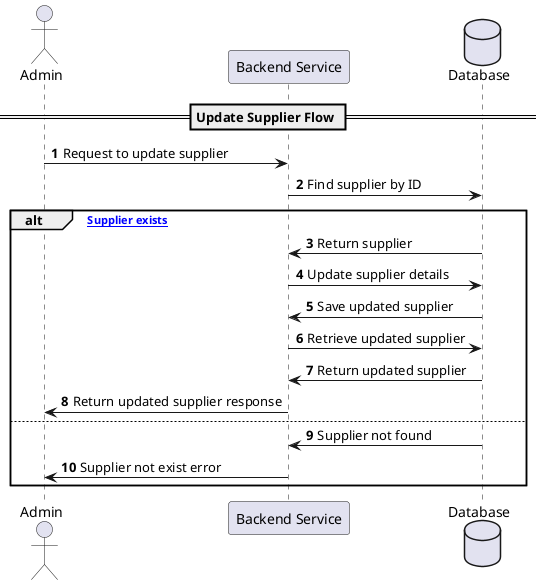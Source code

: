@startuml
autonumber

actor Admin as "Admin"
participant Backend as "Backend Service"
database DB as "Database"

== Update Supplier Flow ==
Admin -> Backend: Request to update supplier
Backend -> DB: Find supplier by ID
alt ["Supplier exists"]
    DB -> Backend: Return supplier
    Backend -> DB: Update supplier details
    DB -> Backend: Save updated supplier
    Backend -> DB: Retrieve updated supplier
    DB -> Backend: Return updated supplier
    Backend -> Admin: Return updated supplier response
else
    DB -> Backend: Supplier not found
    Backend -> Admin: Supplier not exist error
end
@enduml

